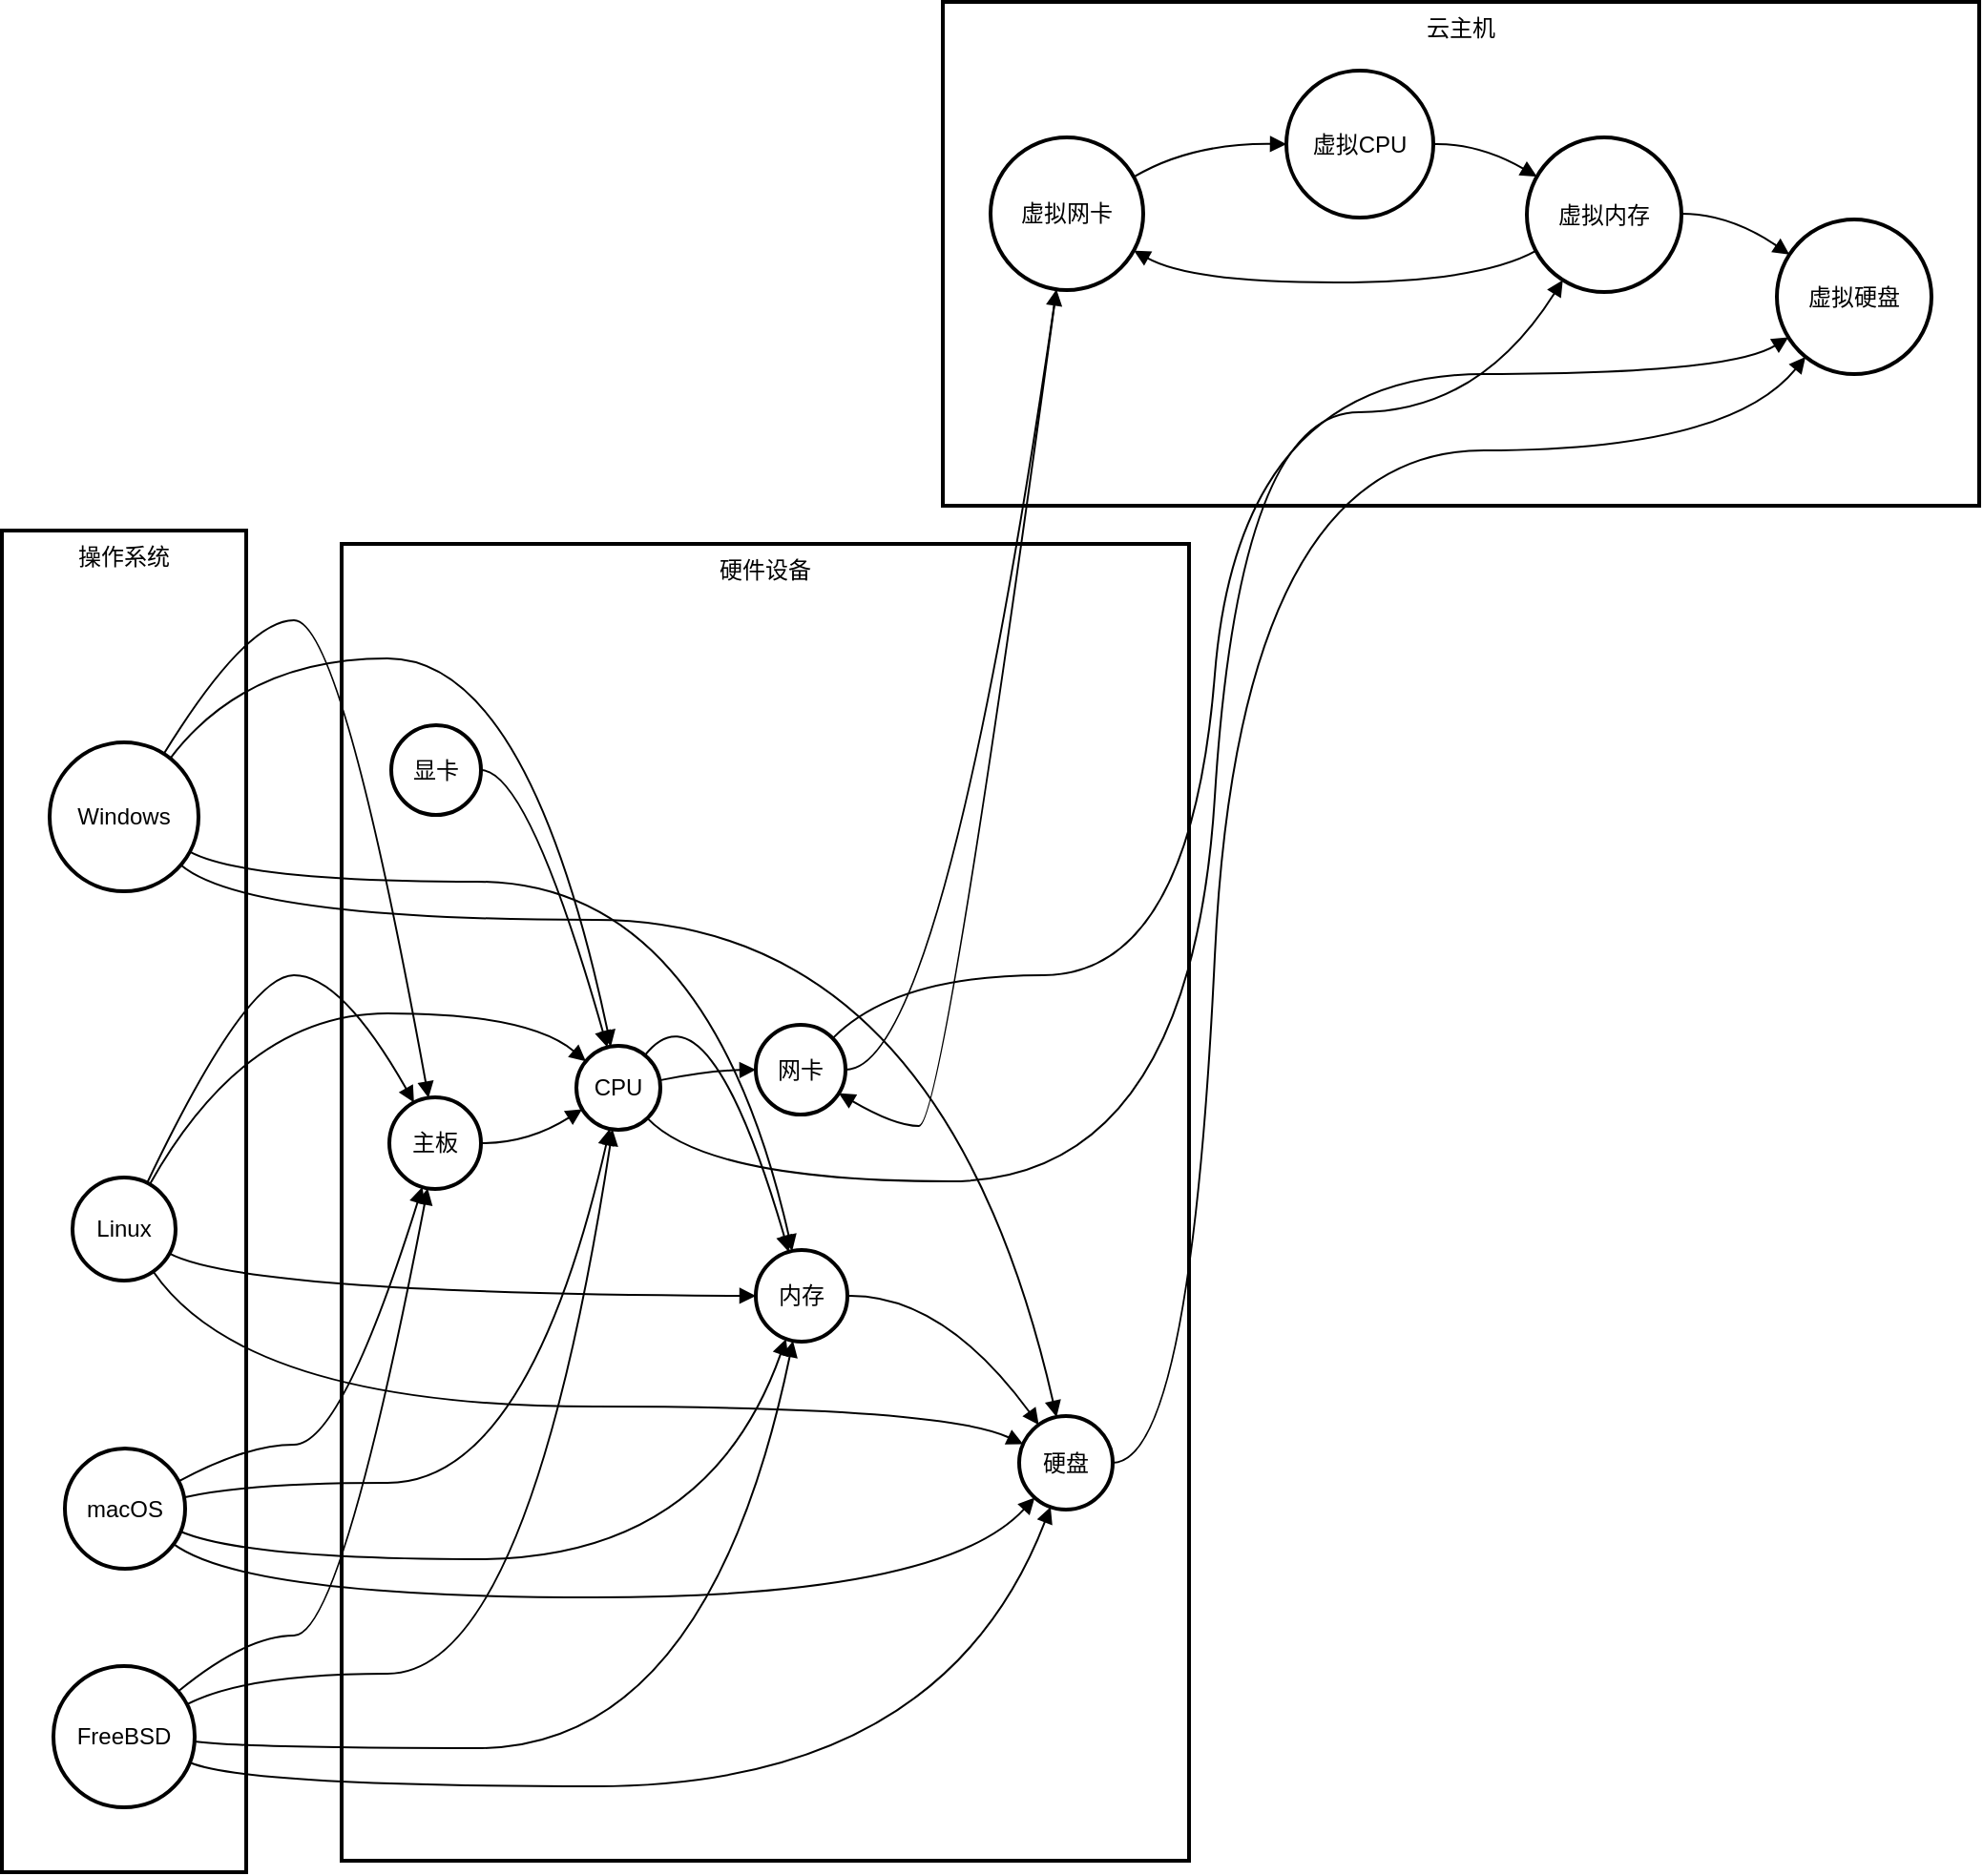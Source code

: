 <mxfile version="24.7.7">
  <diagram name="第 1 页" id="28MQZ7CTFKcOH5NXV485">
    <mxGraphModel>
      <root>
        <mxCell id="0" />
        <mxCell id="1" parent="0" />
        <mxCell id="2" value="操作系统" style="whiteSpace=wrap;strokeWidth=2;verticalAlign=top;" vertex="1" parent="1">
          <mxGeometry y="277" width="128" height="703" as="geometry" />
        </mxCell>
        <mxCell id="3" value="Windows" style="ellipse;aspect=fixed;strokeWidth=2;whiteSpace=wrap;" vertex="1" parent="1">
          <mxGeometry x="25" y="388" width="78" height="78" as="geometry" />
        </mxCell>
        <mxCell id="4" value="Linux" style="ellipse;aspect=fixed;strokeWidth=2;whiteSpace=wrap;" vertex="1" parent="1">
          <mxGeometry x="37" y="616" width="54" height="54" as="geometry" />
        </mxCell>
        <mxCell id="5" value="macOS" style="ellipse;aspect=fixed;strokeWidth=2;whiteSpace=wrap;" vertex="1" parent="1">
          <mxGeometry x="33" y="758" width="63" height="63" as="geometry" />
        </mxCell>
        <mxCell id="6" value="FreeBSD" style="ellipse;aspect=fixed;strokeWidth=2;whiteSpace=wrap;" vertex="1" parent="1">
          <mxGeometry x="27" y="872" width="74" height="74" as="geometry" />
        </mxCell>
        <mxCell id="7" value="云主机" style="whiteSpace=wrap;strokeWidth=2;verticalAlign=top;" vertex="1" parent="1">
          <mxGeometry x="493" width="543" height="264" as="geometry" />
        </mxCell>
        <mxCell id="8" value="虚拟CPU" style="ellipse;aspect=fixed;strokeWidth=2;whiteSpace=wrap;" vertex="1" parent="1">
          <mxGeometry x="673" y="36" width="77" height="77" as="geometry" />
        </mxCell>
        <mxCell id="9" value="虚拟内存" style="ellipse;aspect=fixed;strokeWidth=2;whiteSpace=wrap;" vertex="1" parent="1">
          <mxGeometry x="799" y="71" width="81" height="81" as="geometry" />
        </mxCell>
        <mxCell id="10" value="虚拟硬盘" style="ellipse;aspect=fixed;strokeWidth=2;whiteSpace=wrap;" vertex="1" parent="1">
          <mxGeometry x="930" y="114" width="81" height="81" as="geometry" />
        </mxCell>
        <mxCell id="11" value="虚拟网卡" style="ellipse;aspect=fixed;strokeWidth=2;whiteSpace=wrap;" vertex="1" parent="1">
          <mxGeometry x="518" y="71" width="80" height="80" as="geometry" />
        </mxCell>
        <mxCell id="12" value="硬件设备" style="whiteSpace=wrap;strokeWidth=2;verticalAlign=top;" vertex="1" parent="1">
          <mxGeometry x="178" y="284" width="444" height="690" as="geometry" />
        </mxCell>
        <mxCell id="13" value="主板" style="ellipse;aspect=fixed;strokeWidth=2;whiteSpace=wrap;" vertex="1" parent="1">
          <mxGeometry x="203" y="574" width="48" height="48" as="geometry" />
        </mxCell>
        <mxCell id="14" value="CPU" style="ellipse;aspect=fixed;strokeWidth=2;whiteSpace=wrap;" vertex="1" parent="1">
          <mxGeometry x="301" y="547" width="44" height="44" as="geometry" />
        </mxCell>
        <mxCell id="15" value="内存" style="ellipse;aspect=fixed;strokeWidth=2;whiteSpace=wrap;" vertex="1" parent="1">
          <mxGeometry x="395" y="654" width="48" height="48" as="geometry" />
        </mxCell>
        <mxCell id="16" value="硬盘" style="ellipse;aspect=fixed;strokeWidth=2;whiteSpace=wrap;" vertex="1" parent="1">
          <mxGeometry x="533" y="741" width="49" height="49" as="geometry" />
        </mxCell>
        <mxCell id="17" value="显卡" style="ellipse;aspect=fixed;strokeWidth=2;whiteSpace=wrap;" vertex="1" parent="1">
          <mxGeometry x="204" y="379" width="47" height="47" as="geometry" />
        </mxCell>
        <mxCell id="18" value="网卡" style="ellipse;aspect=fixed;strokeWidth=2;whiteSpace=wrap;" vertex="1" parent="1">
          <mxGeometry x="395" y="536" width="47" height="47" as="geometry" />
        </mxCell>
        <mxCell id="19" value="" style="curved=1;startArrow=none;endArrow=block;exitX=1;exitY=0.5;entryX=0;entryY=0.8;" edge="1" parent="1" source="13" target="14">
          <mxGeometry relative="1" as="geometry">
            <Array as="points">
              <mxPoint x="276" y="598" />
            </Array>
          </mxGeometry>
        </mxCell>
        <mxCell id="20" value="" style="curved=1;startArrow=none;endArrow=block;exitX=0.91;exitY=-0.01;entryX=0.35;entryY=-0.01;" edge="1" parent="1" source="14" target="15">
          <mxGeometry relative="1" as="geometry">
            <Array as="points">
              <mxPoint x="370" y="510" />
            </Array>
          </mxGeometry>
        </mxCell>
        <mxCell id="21" value="" style="curved=1;startArrow=none;endArrow=block;exitX=1;exitY=0.4;entryX=0.01;entryY=0.51;" edge="1" parent="1" source="14" target="18">
          <mxGeometry relative="1" as="geometry">
            <Array as="points">
              <mxPoint x="370" y="560" />
            </Array>
          </mxGeometry>
        </mxCell>
        <mxCell id="22" value="" style="curved=1;startArrow=none;endArrow=block;exitX=0.97;exitY=0.99;entryX=0.19;entryY=0.99;" edge="1" parent="1" source="14" target="9">
          <mxGeometry relative="1" as="geometry">
            <Array as="points">
              <mxPoint x="370" y="618" />
              <mxPoint x="623" y="618" />
              <mxPoint x="648" y="215" />
              <mxPoint x="774" y="215" />
            </Array>
          </mxGeometry>
        </mxCell>
        <mxCell id="23" value="" style="curved=1;startArrow=none;endArrow=block;exitX=1;exitY=0.49;entryX=0.14;entryY=0;" edge="1" parent="1" source="15" target="16">
          <mxGeometry relative="1" as="geometry">
            <Array as="points">
              <mxPoint x="493" y="677" />
            </Array>
          </mxGeometry>
        </mxCell>
        <mxCell id="24" value="" style="curved=1;startArrow=none;endArrow=block;exitX=1;exitY=0.5;entryX=0.1;entryY=0.99;" edge="1" parent="1" source="16" target="10">
          <mxGeometry relative="1" as="geometry">
            <Array as="points">
              <mxPoint x="623" y="765" />
              <mxPoint x="648" y="235" />
              <mxPoint x="905" y="235" />
            </Array>
          </mxGeometry>
        </mxCell>
        <mxCell id="25" value="" style="curved=1;startArrow=none;endArrow=block;exitX=1;exitY=0.5;entryX=0.36;entryY=-0.01;" edge="1" parent="1" source="17" target="14">
          <mxGeometry relative="1" as="geometry">
            <Array as="points">
              <mxPoint x="276" y="403" />
            </Array>
          </mxGeometry>
        </mxCell>
        <mxCell id="26" value="" style="curved=1;startArrow=none;endArrow=block;exitX=1;exitY=0.01;entryX=0;entryY=0.81;" edge="1" parent="1" source="18" target="10">
          <mxGeometry relative="1" as="geometry">
            <Array as="points">
              <mxPoint x="468" y="510" />
              <mxPoint x="623" y="510" />
              <mxPoint x="648" y="195" />
              <mxPoint x="905" y="195" />
            </Array>
          </mxGeometry>
        </mxCell>
        <mxCell id="27" value="" style="curved=1;startArrow=none;endArrow=block;exitX=1.01;exitY=0.51;entryX=0.43;entryY=1;" edge="1" parent="1" source="18" target="11">
          <mxGeometry relative="1" as="geometry">
            <Array as="points">
              <mxPoint x="493" y="560" />
            </Array>
          </mxGeometry>
        </mxCell>
        <mxCell id="28" value="" style="curved=1;startArrow=none;endArrow=block;exitX=0.99;exitY=0.5;entryX=0;entryY=0.21;" edge="1" parent="1" source="8" target="9">
          <mxGeometry relative="1" as="geometry">
            <Array as="points">
              <mxPoint x="774" y="74" />
            </Array>
          </mxGeometry>
        </mxCell>
        <mxCell id="29" value="" style="curved=1;startArrow=none;endArrow=block;exitX=1;exitY=0.49;entryX=0;entryY=0.17;" edge="1" parent="1" source="9" target="10">
          <mxGeometry relative="1" as="geometry">
            <Array as="points">
              <mxPoint x="905" y="111" />
            </Array>
          </mxGeometry>
        </mxCell>
        <mxCell id="30" value="" style="curved=1;startArrow=none;endArrow=block;exitX=0;exitY=0.77;entryX=1;entryY=0.78;" edge="1" parent="1" source="9" target="11">
          <mxGeometry relative="1" as="geometry">
            <Array as="points">
              <mxPoint x="774" y="147" />
              <mxPoint x="623" y="147" />
            </Array>
          </mxGeometry>
        </mxCell>
        <mxCell id="31" value="" style="curved=1;startArrow=none;endArrow=block;exitX=0.43;exitY=1;entryX=1.01;entryY=0.81;" edge="1" parent="1" source="11" target="18">
          <mxGeometry relative="1" as="geometry">
            <Array as="points">
              <mxPoint x="493" y="589" />
              <mxPoint x="468" y="589" />
            </Array>
          </mxGeometry>
        </mxCell>
        <mxCell id="32" value="" style="curved=1;startArrow=none;endArrow=block;exitX=1;exitY=0.22;entryX=0;entryY=0.5;" edge="1" parent="1" source="11" target="8">
          <mxGeometry relative="1" as="geometry">
            <Array as="points">
              <mxPoint x="623" y="74" />
            </Array>
          </mxGeometry>
        </mxCell>
        <mxCell id="33" value="" style="curved=1;startArrow=none;endArrow=block;exitX=0.81;exitY=0.01;entryX=0.42;entryY=0;" edge="1" parent="1" source="3" target="13">
          <mxGeometry relative="1" as="geometry">
            <Array as="points">
              <mxPoint x="128" y="324" />
              <mxPoint x="178" y="324" />
            </Array>
          </mxGeometry>
        </mxCell>
        <mxCell id="34" value="" style="curved=1;startArrow=none;endArrow=block;exitX=0.89;exitY=0.01;entryX=0.4;entryY=-0.01;" edge="1" parent="1" source="3" target="14">
          <mxGeometry relative="1" as="geometry">
            <Array as="points">
              <mxPoint x="128" y="344" />
              <mxPoint x="276" y="344" />
            </Array>
          </mxGeometry>
        </mxCell>
        <mxCell id="35" value="" style="curved=1;startArrow=none;endArrow=block;exitX=1.01;exitY=0.77;entryX=0.39;entryY=-0.01;" edge="1" parent="1" source="3" target="15">
          <mxGeometry relative="1" as="geometry">
            <Array as="points">
              <mxPoint x="128" y="461" />
              <mxPoint x="370" y="461" />
            </Array>
          </mxGeometry>
        </mxCell>
        <mxCell id="36" value="" style="curved=1;startArrow=none;endArrow=block;exitX=1.01;exitY=0.93;entryX=0.39;entryY=0;" edge="1" parent="1" source="3" target="16">
          <mxGeometry relative="1" as="geometry">
            <Array as="points">
              <mxPoint x="128" y="481" />
              <mxPoint x="493" y="481" />
            </Array>
          </mxGeometry>
        </mxCell>
        <mxCell id="37" value="" style="curved=1;startArrow=none;endArrow=block;exitX=0.75;exitY=0;entryX=0.23;entryY=0;" edge="1" parent="1" source="4" target="13">
          <mxGeometry relative="1" as="geometry">
            <Array as="points">
              <mxPoint x="128" y="510" />
              <mxPoint x="178" y="510" />
            </Array>
          </mxGeometry>
        </mxCell>
        <mxCell id="38" value="" style="curved=1;startArrow=none;endArrow=block;exitX=0.79;exitY=0;entryX=0;entryY=0.08;" edge="1" parent="1" source="4" target="14">
          <mxGeometry relative="1" as="geometry">
            <Array as="points">
              <mxPoint x="128" y="530" />
              <mxPoint x="276" y="530" />
            </Array>
          </mxGeometry>
        </mxCell>
        <mxCell id="39" value="" style="curved=1;startArrow=none;endArrow=block;exitX=1;exitY=0.77;entryX=0;entryY=0.49;" edge="1" parent="1" source="4" target="15">
          <mxGeometry relative="1" as="geometry">
            <Array as="points">
              <mxPoint x="128" y="677" />
            </Array>
          </mxGeometry>
        </mxCell>
        <mxCell id="40" value="" style="curved=1;startArrow=none;endArrow=block;exitX=0.85;exitY=1;entryX=0.01;entryY=0.28;" edge="1" parent="1" source="4" target="16">
          <mxGeometry relative="1" as="geometry">
            <Array as="points">
              <mxPoint x="128" y="736" />
              <mxPoint x="493" y="736" />
            </Array>
          </mxGeometry>
        </mxCell>
        <mxCell id="41" value="" style="curved=1;startArrow=none;endArrow=block;exitX=1;exitY=0.24;entryX=0.35;entryY=1;" edge="1" parent="1" source="5" target="13">
          <mxGeometry relative="1" as="geometry">
            <Array as="points">
              <mxPoint x="128" y="756" />
              <mxPoint x="178" y="756" />
            </Array>
          </mxGeometry>
        </mxCell>
        <mxCell id="42" value="" style="curved=1;startArrow=none;endArrow=block;exitX=1;exitY=0.4;entryX=0.39;entryY=0.99;" edge="1" parent="1" source="5" target="14">
          <mxGeometry relative="1" as="geometry">
            <Array as="points">
              <mxPoint x="128" y="776" />
              <mxPoint x="276" y="776" />
            </Array>
          </mxGeometry>
        </mxCell>
        <mxCell id="43" value="" style="curved=1;startArrow=none;endArrow=block;exitX=1;exitY=0.71;entryX=0.32;entryY=0.99;" edge="1" parent="1" source="5" target="15">
          <mxGeometry relative="1" as="geometry">
            <Array as="points">
              <mxPoint x="128" y="816" />
              <mxPoint x="370" y="816" />
            </Array>
          </mxGeometry>
        </mxCell>
        <mxCell id="44" value="" style="curved=1;startArrow=none;endArrow=block;exitX=1;exitY=0.87;entryX=0.05;entryY=1;" edge="1" parent="1" source="5" target="16">
          <mxGeometry relative="1" as="geometry">
            <Array as="points">
              <mxPoint x="128" y="836" />
              <mxPoint x="493" y="836" />
            </Array>
          </mxGeometry>
        </mxCell>
        <mxCell id="45" value="" style="curved=1;startArrow=none;endArrow=block;exitX=1;exitY=0.08;entryX=0.41;entryY=1;" edge="1" parent="1" source="6" target="13">
          <mxGeometry relative="1" as="geometry">
            <Array as="points">
              <mxPoint x="128" y="856" />
              <mxPoint x="178" y="856" />
            </Array>
          </mxGeometry>
        </mxCell>
        <mxCell id="46" value="" style="curved=1;startArrow=none;endArrow=block;exitX=1;exitY=0.24;entryX=0.43;entryY=0.99;" edge="1" parent="1" source="6" target="14">
          <mxGeometry relative="1" as="geometry">
            <Array as="points">
              <mxPoint x="128" y="876" />
              <mxPoint x="276" y="876" />
            </Array>
          </mxGeometry>
        </mxCell>
        <mxCell id="47" value="" style="curved=1;startArrow=none;endArrow=block;exitX=1;exitY=0.54;entryX=0.4;entryY=0.99;" edge="1" parent="1" source="6" target="15">
          <mxGeometry relative="1" as="geometry">
            <Array as="points">
              <mxPoint x="128" y="915" />
              <mxPoint x="370" y="915" />
            </Array>
          </mxGeometry>
        </mxCell>
        <mxCell id="48" value="" style="curved=1;startArrow=none;endArrow=block;exitX=1;exitY=0.7;entryX=0.32;entryY=1;" edge="1" parent="1" source="6" target="16">
          <mxGeometry relative="1" as="geometry">
            <Array as="points">
              <mxPoint x="128" y="935" />
              <mxPoint x="493" y="935" />
            </Array>
          </mxGeometry>
        </mxCell>
      </root>
    </mxGraphModel>
  </diagram>
</mxfile>
